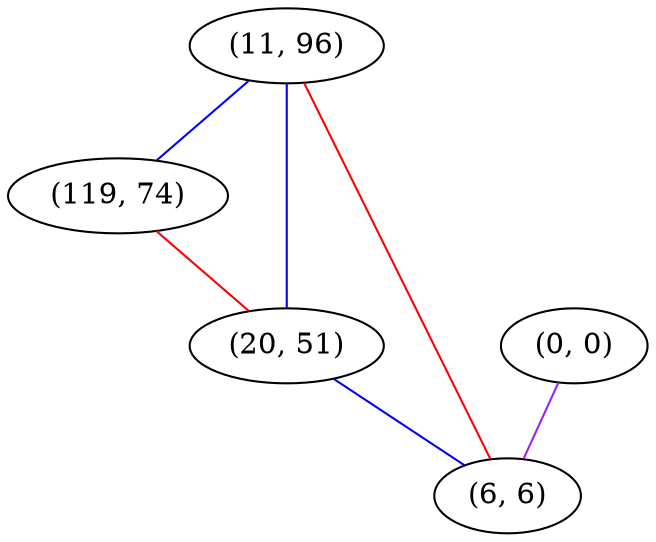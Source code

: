 graph "" {
"(11, 96)";
"(0, 0)";
"(119, 74)";
"(20, 51)";
"(6, 6)";
"(11, 96)" -- "(119, 74)"  [color=blue, key=0, weight=3];
"(11, 96)" -- "(20, 51)"  [color=blue, key=0, weight=3];
"(11, 96)" -- "(6, 6)"  [color=red, key=0, weight=1];
"(0, 0)" -- "(6, 6)"  [color=purple, key=0, weight=4];
"(119, 74)" -- "(20, 51)"  [color=red, key=0, weight=1];
"(20, 51)" -- "(6, 6)"  [color=blue, key=0, weight=3];
}
